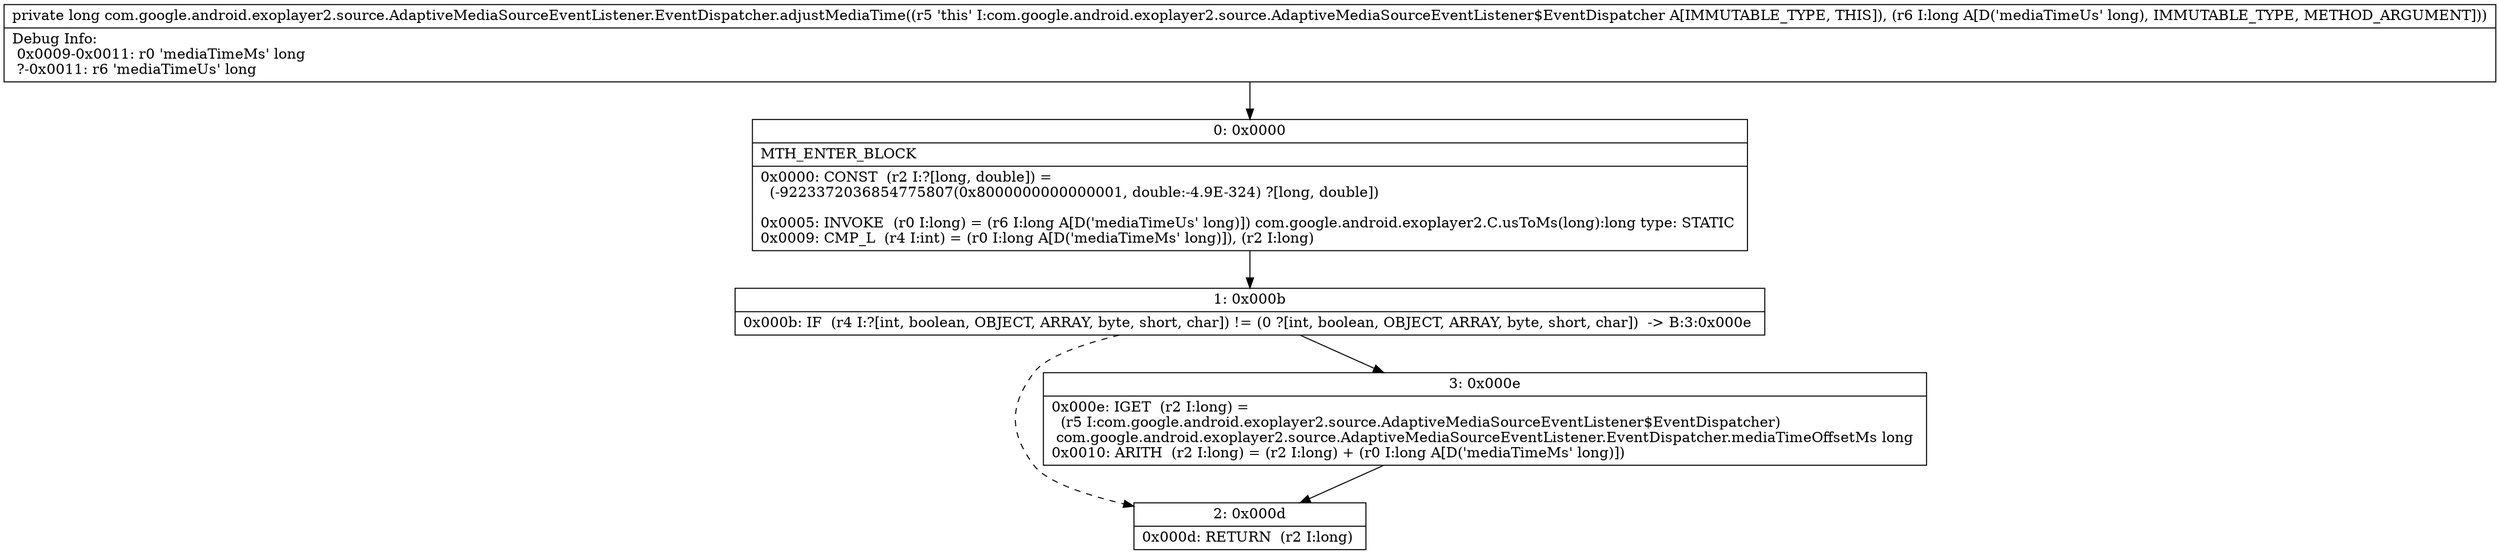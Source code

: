 digraph "CFG forcom.google.android.exoplayer2.source.AdaptiveMediaSourceEventListener.EventDispatcher.adjustMediaTime(J)J" {
Node_0 [shape=record,label="{0\:\ 0x0000|MTH_ENTER_BLOCK\l|0x0000: CONST  (r2 I:?[long, double]) = \l  (\-9223372036854775807(0x8000000000000001, double:\-4.9E\-324) ?[long, double])\l \l0x0005: INVOKE  (r0 I:long) = (r6 I:long A[D('mediaTimeUs' long)]) com.google.android.exoplayer2.C.usToMs(long):long type: STATIC \l0x0009: CMP_L  (r4 I:int) = (r0 I:long A[D('mediaTimeMs' long)]), (r2 I:long) \l}"];
Node_1 [shape=record,label="{1\:\ 0x000b|0x000b: IF  (r4 I:?[int, boolean, OBJECT, ARRAY, byte, short, char]) != (0 ?[int, boolean, OBJECT, ARRAY, byte, short, char])  \-\> B:3:0x000e \l}"];
Node_2 [shape=record,label="{2\:\ 0x000d|0x000d: RETURN  (r2 I:long) \l}"];
Node_3 [shape=record,label="{3\:\ 0x000e|0x000e: IGET  (r2 I:long) = \l  (r5 I:com.google.android.exoplayer2.source.AdaptiveMediaSourceEventListener$EventDispatcher)\l com.google.android.exoplayer2.source.AdaptiveMediaSourceEventListener.EventDispatcher.mediaTimeOffsetMs long \l0x0010: ARITH  (r2 I:long) = (r2 I:long) + (r0 I:long A[D('mediaTimeMs' long)]) \l}"];
MethodNode[shape=record,label="{private long com.google.android.exoplayer2.source.AdaptiveMediaSourceEventListener.EventDispatcher.adjustMediaTime((r5 'this' I:com.google.android.exoplayer2.source.AdaptiveMediaSourceEventListener$EventDispatcher A[IMMUTABLE_TYPE, THIS]), (r6 I:long A[D('mediaTimeUs' long), IMMUTABLE_TYPE, METHOD_ARGUMENT]))  | Debug Info:\l  0x0009\-0x0011: r0 'mediaTimeMs' long\l  ?\-0x0011: r6 'mediaTimeUs' long\l}"];
MethodNode -> Node_0;
Node_0 -> Node_1;
Node_1 -> Node_2[style=dashed];
Node_1 -> Node_3;
Node_3 -> Node_2;
}

